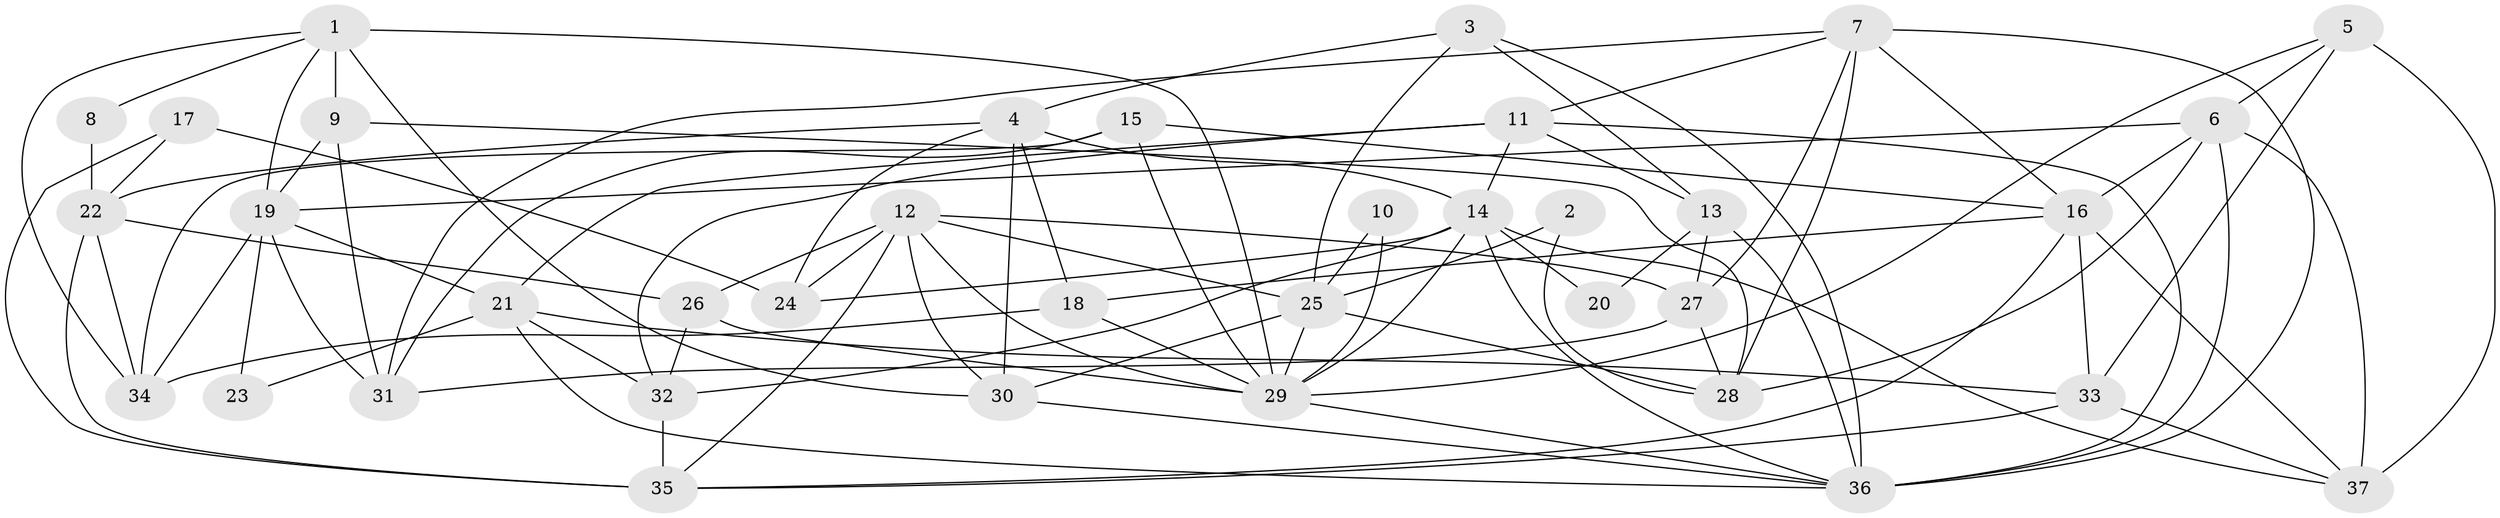 // original degree distribution, {4: 0.2702702702702703, 6: 0.08108108108108109, 5: 0.21621621621621623, 3: 0.25675675675675674, 2: 0.13513513513513514, 9: 0.013513513513513514, 7: 0.02702702702702703}
// Generated by graph-tools (version 1.1) at 2025/02/03/09/25 03:02:11]
// undirected, 37 vertices, 95 edges
graph export_dot {
graph [start="1"]
  node [color=gray90,style=filled];
  1;
  2;
  3;
  4;
  5;
  6;
  7;
  8;
  9;
  10;
  11;
  12;
  13;
  14;
  15;
  16;
  17;
  18;
  19;
  20;
  21;
  22;
  23;
  24;
  25;
  26;
  27;
  28;
  29;
  30;
  31;
  32;
  33;
  34;
  35;
  36;
  37;
  1 -- 8 [weight=1.0];
  1 -- 9 [weight=1.0];
  1 -- 19 [weight=1.0];
  1 -- 29 [weight=2.0];
  1 -- 30 [weight=1.0];
  1 -- 34 [weight=1.0];
  2 -- 25 [weight=1.0];
  2 -- 28 [weight=1.0];
  3 -- 4 [weight=1.0];
  3 -- 13 [weight=1.0];
  3 -- 25 [weight=1.0];
  3 -- 36 [weight=1.0];
  4 -- 14 [weight=1.0];
  4 -- 18 [weight=1.0];
  4 -- 22 [weight=1.0];
  4 -- 24 [weight=1.0];
  4 -- 30 [weight=1.0];
  5 -- 6 [weight=1.0];
  5 -- 29 [weight=1.0];
  5 -- 33 [weight=1.0];
  5 -- 37 [weight=2.0];
  6 -- 16 [weight=1.0];
  6 -- 19 [weight=1.0];
  6 -- 28 [weight=1.0];
  6 -- 36 [weight=1.0];
  6 -- 37 [weight=1.0];
  7 -- 11 [weight=1.0];
  7 -- 16 [weight=1.0];
  7 -- 27 [weight=1.0];
  7 -- 28 [weight=1.0];
  7 -- 31 [weight=1.0];
  7 -- 36 [weight=1.0];
  8 -- 22 [weight=1.0];
  9 -- 19 [weight=1.0];
  9 -- 28 [weight=1.0];
  9 -- 31 [weight=1.0];
  10 -- 25 [weight=1.0];
  10 -- 29 [weight=1.0];
  11 -- 13 [weight=1.0];
  11 -- 14 [weight=1.0];
  11 -- 21 [weight=1.0];
  11 -- 32 [weight=1.0];
  11 -- 36 [weight=1.0];
  12 -- 24 [weight=1.0];
  12 -- 25 [weight=1.0];
  12 -- 26 [weight=1.0];
  12 -- 27 [weight=1.0];
  12 -- 29 [weight=1.0];
  12 -- 30 [weight=1.0];
  12 -- 35 [weight=1.0];
  13 -- 20 [weight=2.0];
  13 -- 27 [weight=1.0];
  13 -- 36 [weight=1.0];
  14 -- 20 [weight=3.0];
  14 -- 24 [weight=1.0];
  14 -- 29 [weight=2.0];
  14 -- 32 [weight=1.0];
  14 -- 36 [weight=1.0];
  14 -- 37 [weight=3.0];
  15 -- 16 [weight=1.0];
  15 -- 29 [weight=1.0];
  15 -- 31 [weight=1.0];
  15 -- 34 [weight=1.0];
  16 -- 18 [weight=2.0];
  16 -- 33 [weight=1.0];
  16 -- 35 [weight=1.0];
  16 -- 37 [weight=2.0];
  17 -- 22 [weight=1.0];
  17 -- 24 [weight=1.0];
  17 -- 35 [weight=1.0];
  18 -- 29 [weight=1.0];
  18 -- 34 [weight=1.0];
  19 -- 21 [weight=1.0];
  19 -- 23 [weight=3.0];
  19 -- 31 [weight=1.0];
  19 -- 34 [weight=1.0];
  21 -- 23 [weight=1.0];
  21 -- 32 [weight=1.0];
  21 -- 33 [weight=2.0];
  21 -- 36 [weight=1.0];
  22 -- 26 [weight=1.0];
  22 -- 34 [weight=1.0];
  22 -- 35 [weight=2.0];
  25 -- 28 [weight=1.0];
  25 -- 29 [weight=1.0];
  25 -- 30 [weight=1.0];
  26 -- 29 [weight=1.0];
  26 -- 32 [weight=1.0];
  27 -- 28 [weight=1.0];
  27 -- 31 [weight=1.0];
  29 -- 36 [weight=1.0];
  30 -- 36 [weight=1.0];
  32 -- 35 [weight=2.0];
  33 -- 35 [weight=1.0];
  33 -- 37 [weight=1.0];
}
